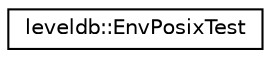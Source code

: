 digraph "Graphical Class Hierarchy"
{
  edge [fontname="Helvetica",fontsize="10",labelfontname="Helvetica",labelfontsize="10"];
  node [fontname="Helvetica",fontsize="10",shape=record];
  rankdir="LR";
  Node1 [label="leveldb::EnvPosixTest",height=0.2,width=0.4,color="black", fillcolor="white", style="filled",URL="$classleveldb_1_1_env_posix_test.html"];
}
